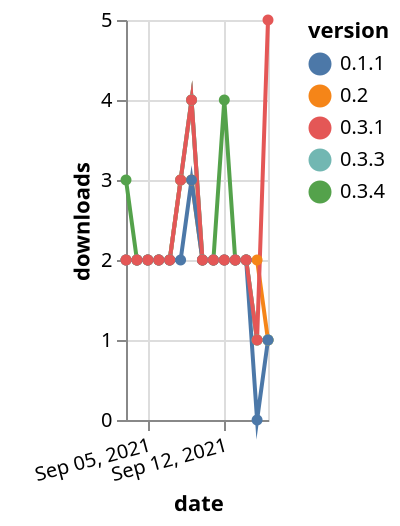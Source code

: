 {"$schema": "https://vega.github.io/schema/vega-lite/v5.json", "description": "A simple bar chart with embedded data.", "data": {"values": [{"date": "2021-09-03", "total": 435, "delta": 3, "version": "0.3.4"}, {"date": "2021-09-04", "total": 437, "delta": 2, "version": "0.3.4"}, {"date": "2021-09-05", "total": 439, "delta": 2, "version": "0.3.4"}, {"date": "2021-09-06", "total": 441, "delta": 2, "version": "0.3.4"}, {"date": "2021-09-07", "total": 443, "delta": 2, "version": "0.3.4"}, {"date": "2021-09-08", "total": 446, "delta": 3, "version": "0.3.4"}, {"date": "2021-09-09", "total": 450, "delta": 4, "version": "0.3.4"}, {"date": "2021-09-10", "total": 452, "delta": 2, "version": "0.3.4"}, {"date": "2021-09-11", "total": 454, "delta": 2, "version": "0.3.4"}, {"date": "2021-09-12", "total": 458, "delta": 4, "version": "0.3.4"}, {"date": "2021-09-13", "total": 460, "delta": 2, "version": "0.3.4"}, {"date": "2021-09-14", "total": 462, "delta": 2, "version": "0.3.4"}, {"date": "2021-09-15", "total": 463, "delta": 1, "version": "0.3.4"}, {"date": "2021-09-16", "total": 464, "delta": 1, "version": "0.3.4"}, {"date": "2021-09-03", "total": 2400, "delta": 2, "version": "0.2"}, {"date": "2021-09-04", "total": 2402, "delta": 2, "version": "0.2"}, {"date": "2021-09-05", "total": 2404, "delta": 2, "version": "0.2"}, {"date": "2021-09-06", "total": 2406, "delta": 2, "version": "0.2"}, {"date": "2021-09-07", "total": 2408, "delta": 2, "version": "0.2"}, {"date": "2021-09-08", "total": 2411, "delta": 3, "version": "0.2"}, {"date": "2021-09-09", "total": 2414, "delta": 3, "version": "0.2"}, {"date": "2021-09-10", "total": 2416, "delta": 2, "version": "0.2"}, {"date": "2021-09-11", "total": 2418, "delta": 2, "version": "0.2"}, {"date": "2021-09-12", "total": 2420, "delta": 2, "version": "0.2"}, {"date": "2021-09-13", "total": 2422, "delta": 2, "version": "0.2"}, {"date": "2021-09-14", "total": 2424, "delta": 2, "version": "0.2"}, {"date": "2021-09-15", "total": 2426, "delta": 2, "version": "0.2"}, {"date": "2021-09-16", "total": 2427, "delta": 1, "version": "0.2"}, {"date": "2021-09-03", "total": 1673, "delta": 2, "version": "0.3.3"}, {"date": "2021-09-04", "total": 1675, "delta": 2, "version": "0.3.3"}, {"date": "2021-09-05", "total": 1677, "delta": 2, "version": "0.3.3"}, {"date": "2021-09-06", "total": 1679, "delta": 2, "version": "0.3.3"}, {"date": "2021-09-07", "total": 1681, "delta": 2, "version": "0.3.3"}, {"date": "2021-09-08", "total": 1684, "delta": 3, "version": "0.3.3"}, {"date": "2021-09-09", "total": 1688, "delta": 4, "version": "0.3.3"}, {"date": "2021-09-10", "total": 1690, "delta": 2, "version": "0.3.3"}, {"date": "2021-09-11", "total": 1692, "delta": 2, "version": "0.3.3"}, {"date": "2021-09-12", "total": 1694, "delta": 2, "version": "0.3.3"}, {"date": "2021-09-13", "total": 1696, "delta": 2, "version": "0.3.3"}, {"date": "2021-09-14", "total": 1698, "delta": 2, "version": "0.3.3"}, {"date": "2021-09-15", "total": 1699, "delta": 1, "version": "0.3.3"}, {"date": "2021-09-16", "total": 1700, "delta": 1, "version": "0.3.3"}, {"date": "2021-09-03", "total": 2343, "delta": 2, "version": "0.1.1"}, {"date": "2021-09-04", "total": 2345, "delta": 2, "version": "0.1.1"}, {"date": "2021-09-05", "total": 2347, "delta": 2, "version": "0.1.1"}, {"date": "2021-09-06", "total": 2349, "delta": 2, "version": "0.1.1"}, {"date": "2021-09-07", "total": 2351, "delta": 2, "version": "0.1.1"}, {"date": "2021-09-08", "total": 2353, "delta": 2, "version": "0.1.1"}, {"date": "2021-09-09", "total": 2356, "delta": 3, "version": "0.1.1"}, {"date": "2021-09-10", "total": 2358, "delta": 2, "version": "0.1.1"}, {"date": "2021-09-11", "total": 2360, "delta": 2, "version": "0.1.1"}, {"date": "2021-09-12", "total": 2362, "delta": 2, "version": "0.1.1"}, {"date": "2021-09-13", "total": 2364, "delta": 2, "version": "0.1.1"}, {"date": "2021-09-14", "total": 2366, "delta": 2, "version": "0.1.1"}, {"date": "2021-09-15", "total": 2366, "delta": 0, "version": "0.1.1"}, {"date": "2021-09-16", "total": 2367, "delta": 1, "version": "0.1.1"}, {"date": "2021-09-03", "total": 2607, "delta": 2, "version": "0.3.1"}, {"date": "2021-09-04", "total": 2609, "delta": 2, "version": "0.3.1"}, {"date": "2021-09-05", "total": 2611, "delta": 2, "version": "0.3.1"}, {"date": "2021-09-06", "total": 2613, "delta": 2, "version": "0.3.1"}, {"date": "2021-09-07", "total": 2615, "delta": 2, "version": "0.3.1"}, {"date": "2021-09-08", "total": 2618, "delta": 3, "version": "0.3.1"}, {"date": "2021-09-09", "total": 2622, "delta": 4, "version": "0.3.1"}, {"date": "2021-09-10", "total": 2624, "delta": 2, "version": "0.3.1"}, {"date": "2021-09-11", "total": 2626, "delta": 2, "version": "0.3.1"}, {"date": "2021-09-12", "total": 2628, "delta": 2, "version": "0.3.1"}, {"date": "2021-09-13", "total": 2630, "delta": 2, "version": "0.3.1"}, {"date": "2021-09-14", "total": 2632, "delta": 2, "version": "0.3.1"}, {"date": "2021-09-15", "total": 2633, "delta": 1, "version": "0.3.1"}, {"date": "2021-09-16", "total": 2638, "delta": 5, "version": "0.3.1"}]}, "width": "container", "mark": {"type": "line", "point": {"filled": true}}, "encoding": {"x": {"field": "date", "type": "temporal", "timeUnit": "yearmonthdate", "title": "date", "axis": {"labelAngle": -15}}, "y": {"field": "delta", "type": "quantitative", "title": "downloads"}, "color": {"field": "version", "type": "nominal"}, "tooltip": {"field": "delta"}}}